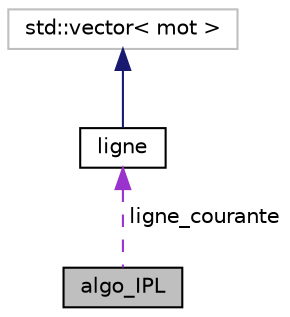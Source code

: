 digraph "algo_IPL"
{
  edge [fontname="Helvetica",fontsize="10",labelfontname="Helvetica",labelfontsize="10"];
  node [fontname="Helvetica",fontsize="10",shape=record];
  Node1 [label="algo_IPL",height=0.2,width=0.4,color="black", fillcolor="grey75", style="filled", fontcolor="black"];
  Node2 -> Node1 [dir="back",color="darkorchid3",fontsize="10",style="dashed",label=" ligne_courante" ,fontname="Helvetica"];
  Node2 [label="ligne",height=0.2,width=0.4,color="black", fillcolor="white", style="filled",URL="$classligne.html",tooltip="Classe décrivant une ligne, i.e. un tableau de mots. "];
  Node3 -> Node2 [dir="back",color="midnightblue",fontsize="10",style="solid",fontname="Helvetica"];
  Node3 [label="std::vector\< mot \>",height=0.2,width=0.4,color="grey75", fillcolor="white", style="filled"];
}
